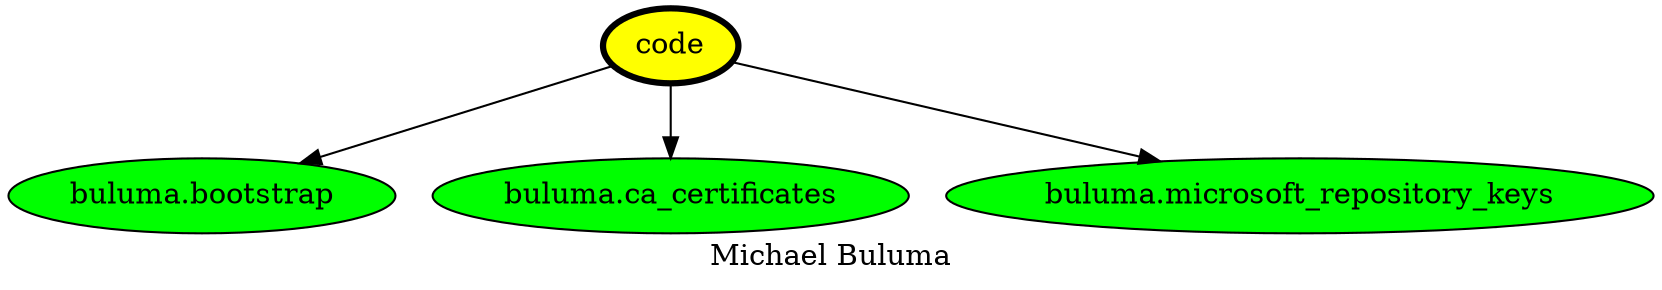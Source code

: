 digraph PhiloDilemma {
  label = "Michael Buluma" ;
  overlap=false
  {
    "code" [fillcolor=yellow style=filled penwidth=3]
    "buluma.bootstrap" [fillcolor=green style=filled]
    "buluma.ca_certificates" [fillcolor=green style=filled]
    "buluma.microsoft_repository_keys" [fillcolor=green style=filled]
  }
  "code" -> "buluma.bootstrap"
  "code" -> "buluma.ca_certificates"
  "code" -> "buluma.microsoft_repository_keys"
}
